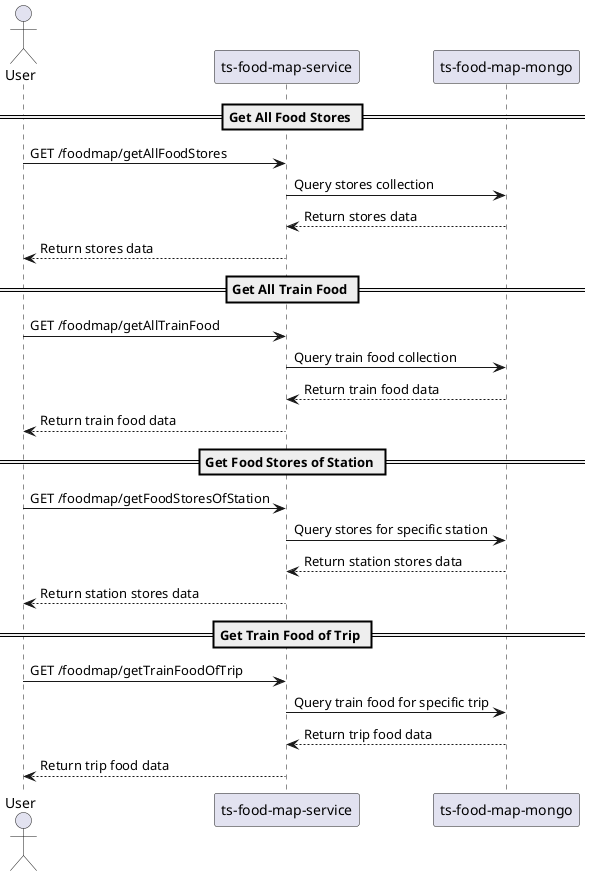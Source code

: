 @startuml
actor User
participant "ts-food-map-service" as FoodMapService
participant "ts-food-map-mongo" as Mongo

== Get All Food Stores ==
User -> FoodMapService: GET /foodmap/getAllFoodStores
FoodMapService -> Mongo: Query stores collection
Mongo --> FoodMapService: Return stores data
FoodMapService --> User: Return stores data

== Get All Train Food ==
User -> FoodMapService: GET /foodmap/getAllTrainFood
FoodMapService -> Mongo: Query train food collection
Mongo --> FoodMapService: Return train food data
FoodMapService --> User: Return train food data

== Get Food Stores of Station ==
User -> FoodMapService: GET /foodmap/getFoodStoresOfStation
FoodMapService -> Mongo: Query stores for specific station
Mongo --> FoodMapService: Return station stores data
FoodMapService --> User: Return station stores data

== Get Train Food of Trip ==
User -> FoodMapService: GET /foodmap/getTrainFoodOfTrip
FoodMapService -> Mongo: Query train food for specific trip
Mongo --> FoodMapService: Return trip food data
FoodMapService --> User: Return trip food data
@enduml